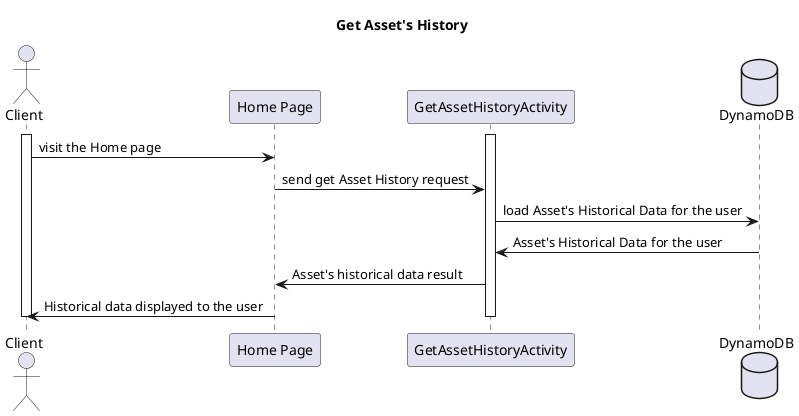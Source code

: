 @startuml
title Get Asset's History
actor Client

participant "Home Page" as HomePage
activate Client
activate GetAssetHistoryActivity
database DynamoDB

Client -> HomePage : visit the Home page
HomePage -> GetAssetHistoryActivity :  send get Asset History request
GetAssetHistoryActivity -> DynamoDB : load Asset's Historical Data for the user
DynamoDB -> GetAssetHistoryActivity : Asset's Historical Data for the user
GetAssetHistoryActivity -> HomePage : Asset's historical data result
HomePage -> Client : Historical data displayed to the user
deactivate Client
deactivate GetAssetHistoryActivity
@enduml
